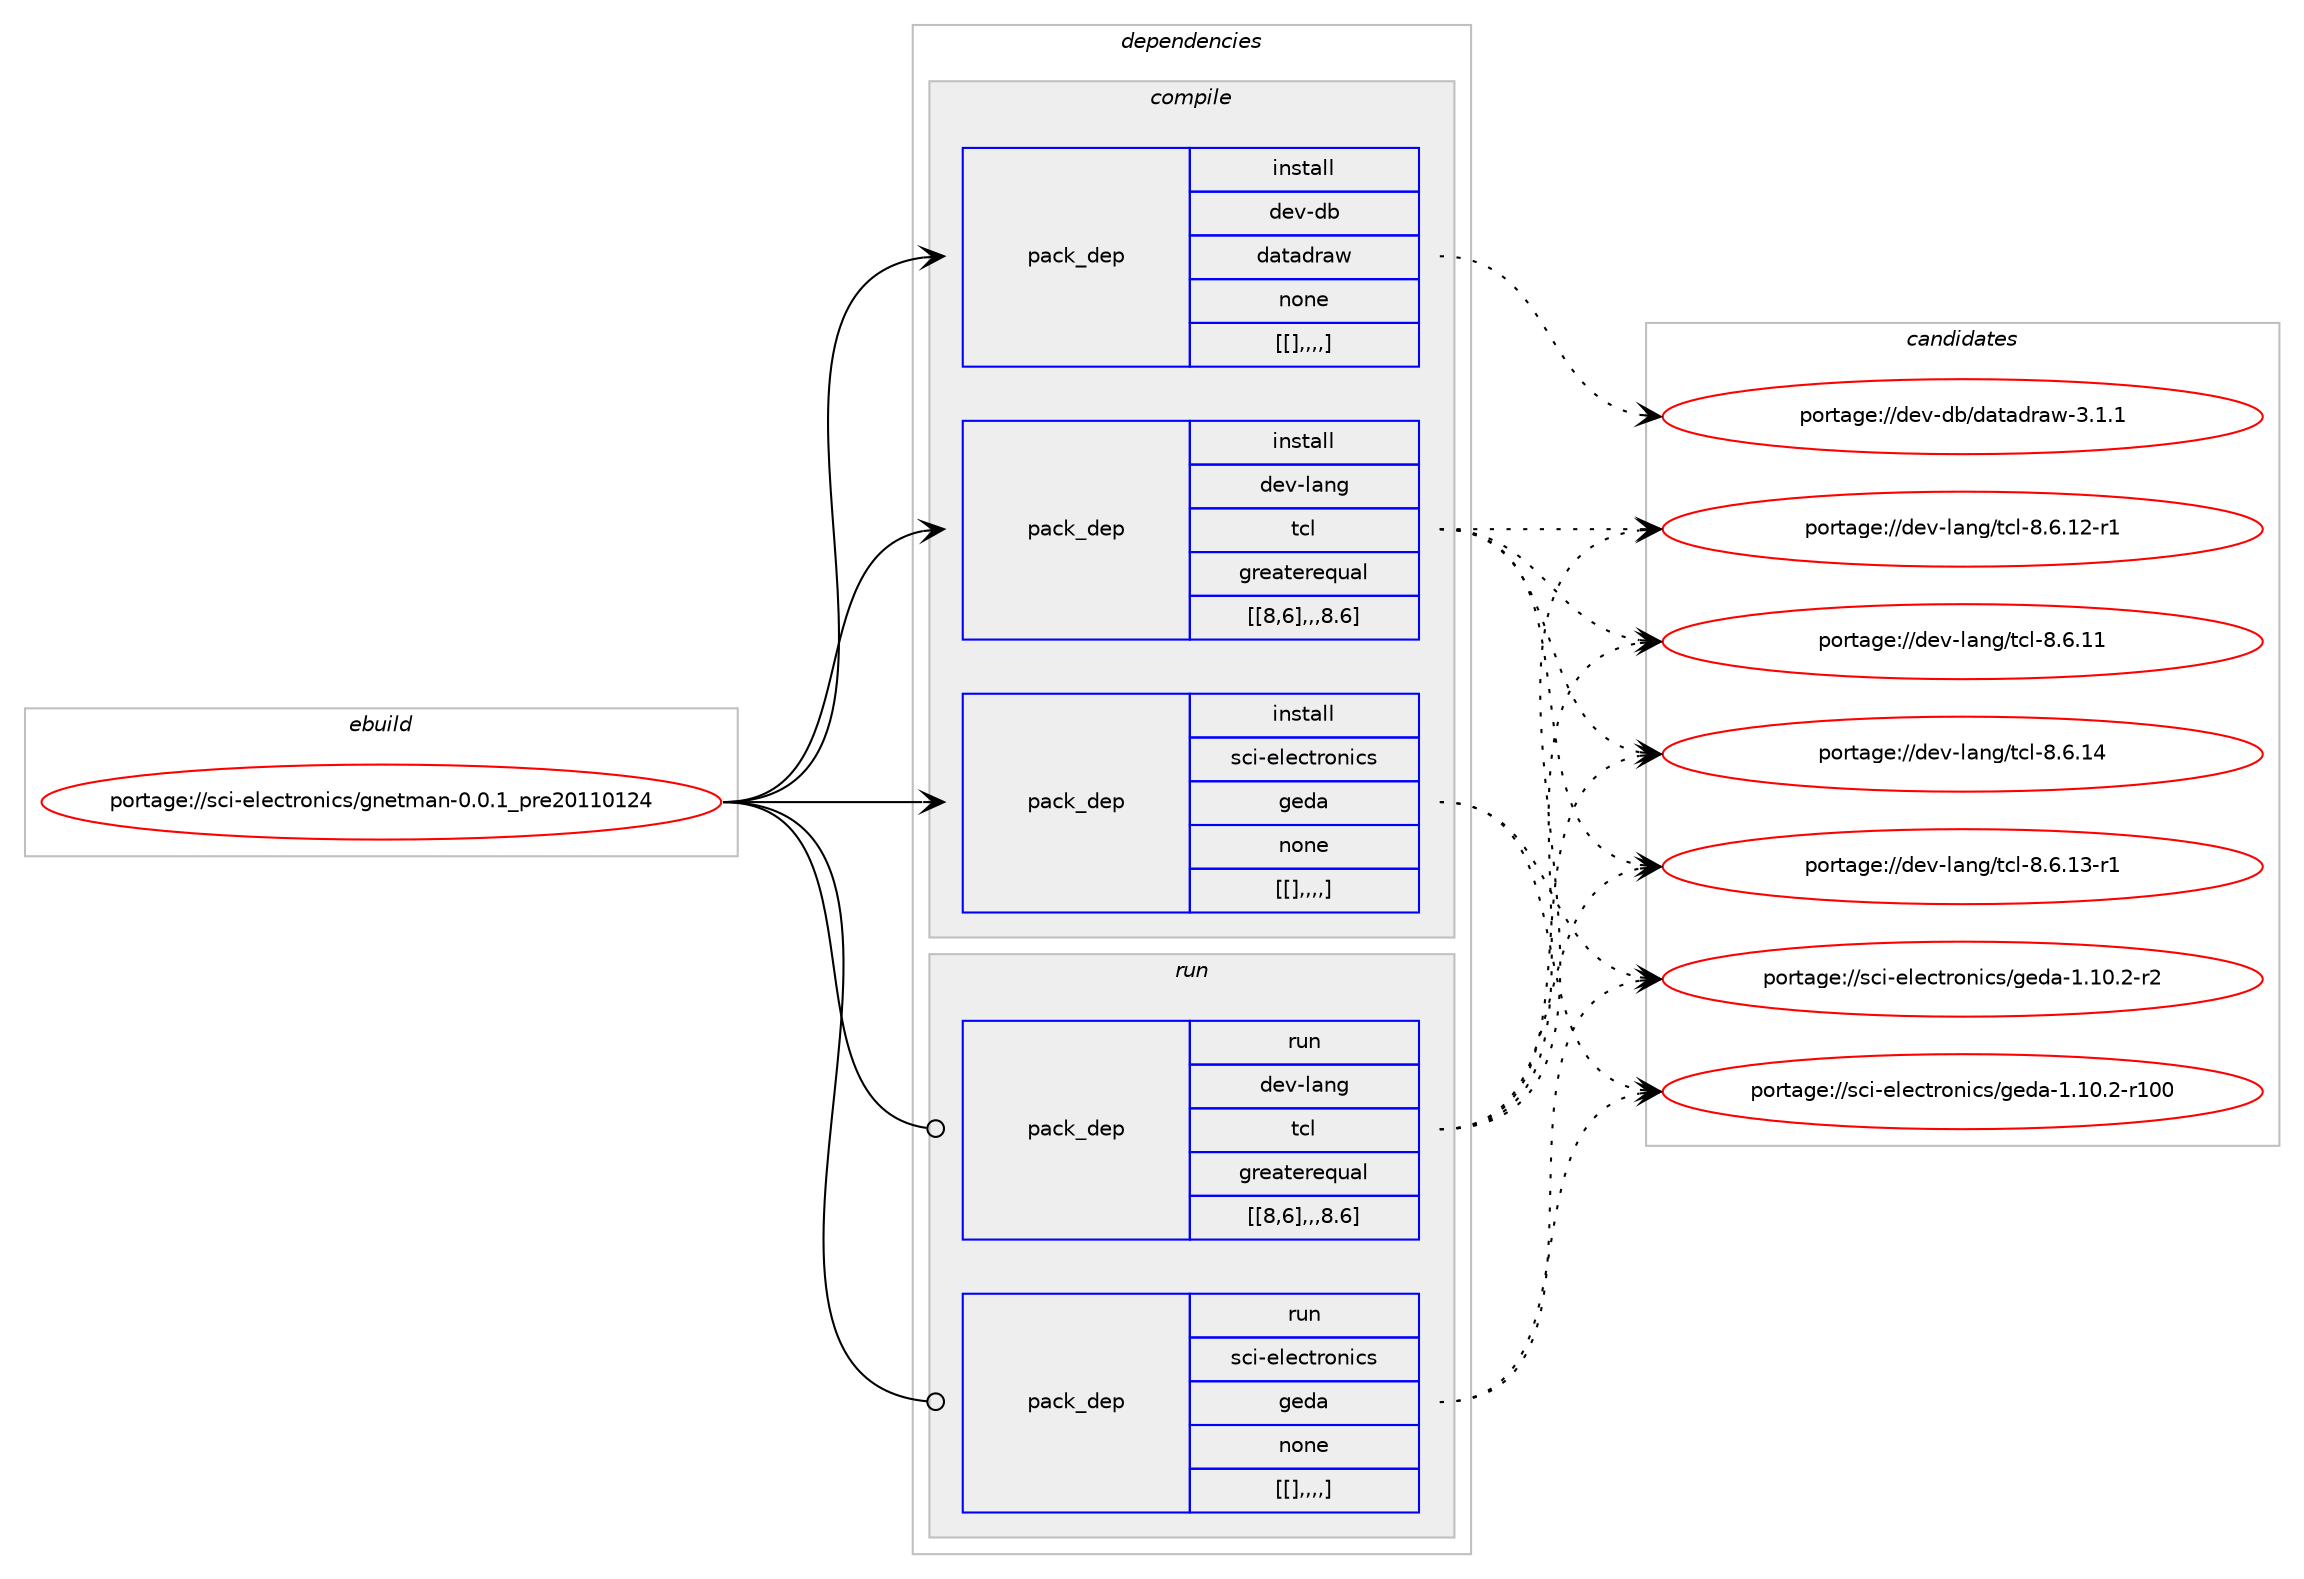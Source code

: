 digraph prolog {

# *************
# Graph options
# *************

newrank=true;
concentrate=true;
compound=true;
graph [rankdir=LR,fontname=Helvetica,fontsize=10,ranksep=1.5];#, ranksep=2.5, nodesep=0.2];
edge  [arrowhead=vee];
node  [fontname=Helvetica,fontsize=10];

# **********
# The ebuild
# **********

subgraph cluster_leftcol {
color=gray;
label=<<i>ebuild</i>>;
id [label="portage://sci-electronics/gnetman-0.0.1_pre20110124", color=red, width=4, href="../sci-electronics/gnetman-0.0.1_pre20110124.svg"];
}

# ****************
# The dependencies
# ****************

subgraph cluster_midcol {
color=gray;
label=<<i>dependencies</i>>;
subgraph cluster_compile {
fillcolor="#eeeeee";
style=filled;
label=<<i>compile</i>>;
subgraph pack293684 {
dependency404525 [label=<<TABLE BORDER="0" CELLBORDER="1" CELLSPACING="0" CELLPADDING="4" WIDTH="220"><TR><TD ROWSPAN="6" CELLPADDING="30">pack_dep</TD></TR><TR><TD WIDTH="110">install</TD></TR><TR><TD>dev-db</TD></TR><TR><TD>datadraw</TD></TR><TR><TD>none</TD></TR><TR><TD>[[],,,,]</TD></TR></TABLE>>, shape=none, color=blue];
}
id:e -> dependency404525:w [weight=20,style="solid",arrowhead="vee"];
subgraph pack293685 {
dependency404526 [label=<<TABLE BORDER="0" CELLBORDER="1" CELLSPACING="0" CELLPADDING="4" WIDTH="220"><TR><TD ROWSPAN="6" CELLPADDING="30">pack_dep</TD></TR><TR><TD WIDTH="110">install</TD></TR><TR><TD>dev-lang</TD></TR><TR><TD>tcl</TD></TR><TR><TD>greaterequal</TD></TR><TR><TD>[[8,6],,,8.6]</TD></TR></TABLE>>, shape=none, color=blue];
}
id:e -> dependency404526:w [weight=20,style="solid",arrowhead="vee"];
subgraph pack293686 {
dependency404527 [label=<<TABLE BORDER="0" CELLBORDER="1" CELLSPACING="0" CELLPADDING="4" WIDTH="220"><TR><TD ROWSPAN="6" CELLPADDING="30">pack_dep</TD></TR><TR><TD WIDTH="110">install</TD></TR><TR><TD>sci-electronics</TD></TR><TR><TD>geda</TD></TR><TR><TD>none</TD></TR><TR><TD>[[],,,,]</TD></TR></TABLE>>, shape=none, color=blue];
}
id:e -> dependency404527:w [weight=20,style="solid",arrowhead="vee"];
}
subgraph cluster_compileandrun {
fillcolor="#eeeeee";
style=filled;
label=<<i>compile and run</i>>;
}
subgraph cluster_run {
fillcolor="#eeeeee";
style=filled;
label=<<i>run</i>>;
subgraph pack293687 {
dependency404528 [label=<<TABLE BORDER="0" CELLBORDER="1" CELLSPACING="0" CELLPADDING="4" WIDTH="220"><TR><TD ROWSPAN="6" CELLPADDING="30">pack_dep</TD></TR><TR><TD WIDTH="110">run</TD></TR><TR><TD>dev-lang</TD></TR><TR><TD>tcl</TD></TR><TR><TD>greaterequal</TD></TR><TR><TD>[[8,6],,,8.6]</TD></TR></TABLE>>, shape=none, color=blue];
}
id:e -> dependency404528:w [weight=20,style="solid",arrowhead="odot"];
subgraph pack293688 {
dependency404529 [label=<<TABLE BORDER="0" CELLBORDER="1" CELLSPACING="0" CELLPADDING="4" WIDTH="220"><TR><TD ROWSPAN="6" CELLPADDING="30">pack_dep</TD></TR><TR><TD WIDTH="110">run</TD></TR><TR><TD>sci-electronics</TD></TR><TR><TD>geda</TD></TR><TR><TD>none</TD></TR><TR><TD>[[],,,,]</TD></TR></TABLE>>, shape=none, color=blue];
}
id:e -> dependency404529:w [weight=20,style="solid",arrowhead="odot"];
}
}

# **************
# The candidates
# **************

subgraph cluster_choices {
rank=same;
color=gray;
label=<<i>candidates</i>>;

subgraph choice293684 {
color=black;
nodesep=1;
choice100101118451009847100971169710011497119455146494649 [label="portage://dev-db/datadraw-3.1.1", color=red, width=4,href="../dev-db/datadraw-3.1.1.svg"];
dependency404525:e -> choice100101118451009847100971169710011497119455146494649:w [style=dotted,weight="100"];
}
subgraph choice293685 {
color=black;
nodesep=1;
choice1001011184510897110103471169910845564654464952 [label="portage://dev-lang/tcl-8.6.14", color=red, width=4,href="../dev-lang/tcl-8.6.14.svg"];
choice10010111845108971101034711699108455646544649514511449 [label="portage://dev-lang/tcl-8.6.13-r1", color=red, width=4,href="../dev-lang/tcl-8.6.13-r1.svg"];
choice10010111845108971101034711699108455646544649504511449 [label="portage://dev-lang/tcl-8.6.12-r1", color=red, width=4,href="../dev-lang/tcl-8.6.12-r1.svg"];
choice1001011184510897110103471169910845564654464949 [label="portage://dev-lang/tcl-8.6.11", color=red, width=4,href="../dev-lang/tcl-8.6.11.svg"];
dependency404526:e -> choice1001011184510897110103471169910845564654464952:w [style=dotted,weight="100"];
dependency404526:e -> choice10010111845108971101034711699108455646544649514511449:w [style=dotted,weight="100"];
dependency404526:e -> choice10010111845108971101034711699108455646544649504511449:w [style=dotted,weight="100"];
dependency404526:e -> choice1001011184510897110103471169910845564654464949:w [style=dotted,weight="100"];
}
subgraph choice293686 {
color=black;
nodesep=1;
choice115991054510110810199116114111110105991154710310110097454946494846504511450 [label="portage://sci-electronics/geda-1.10.2-r2", color=red, width=4,href="../sci-electronics/geda-1.10.2-r2.svg"];
choice1159910545101108101991161141111101059911547103101100974549464948465045114494848 [label="portage://sci-electronics/geda-1.10.2-r100", color=red, width=4,href="../sci-electronics/geda-1.10.2-r100.svg"];
dependency404527:e -> choice115991054510110810199116114111110105991154710310110097454946494846504511450:w [style=dotted,weight="100"];
dependency404527:e -> choice1159910545101108101991161141111101059911547103101100974549464948465045114494848:w [style=dotted,weight="100"];
}
subgraph choice293687 {
color=black;
nodesep=1;
choice1001011184510897110103471169910845564654464952 [label="portage://dev-lang/tcl-8.6.14", color=red, width=4,href="../dev-lang/tcl-8.6.14.svg"];
choice10010111845108971101034711699108455646544649514511449 [label="portage://dev-lang/tcl-8.6.13-r1", color=red, width=4,href="../dev-lang/tcl-8.6.13-r1.svg"];
choice10010111845108971101034711699108455646544649504511449 [label="portage://dev-lang/tcl-8.6.12-r1", color=red, width=4,href="../dev-lang/tcl-8.6.12-r1.svg"];
choice1001011184510897110103471169910845564654464949 [label="portage://dev-lang/tcl-8.6.11", color=red, width=4,href="../dev-lang/tcl-8.6.11.svg"];
dependency404528:e -> choice1001011184510897110103471169910845564654464952:w [style=dotted,weight="100"];
dependency404528:e -> choice10010111845108971101034711699108455646544649514511449:w [style=dotted,weight="100"];
dependency404528:e -> choice10010111845108971101034711699108455646544649504511449:w [style=dotted,weight="100"];
dependency404528:e -> choice1001011184510897110103471169910845564654464949:w [style=dotted,weight="100"];
}
subgraph choice293688 {
color=black;
nodesep=1;
choice115991054510110810199116114111110105991154710310110097454946494846504511450 [label="portage://sci-electronics/geda-1.10.2-r2", color=red, width=4,href="../sci-electronics/geda-1.10.2-r2.svg"];
choice1159910545101108101991161141111101059911547103101100974549464948465045114494848 [label="portage://sci-electronics/geda-1.10.2-r100", color=red, width=4,href="../sci-electronics/geda-1.10.2-r100.svg"];
dependency404529:e -> choice115991054510110810199116114111110105991154710310110097454946494846504511450:w [style=dotted,weight="100"];
dependency404529:e -> choice1159910545101108101991161141111101059911547103101100974549464948465045114494848:w [style=dotted,weight="100"];
}
}

}
